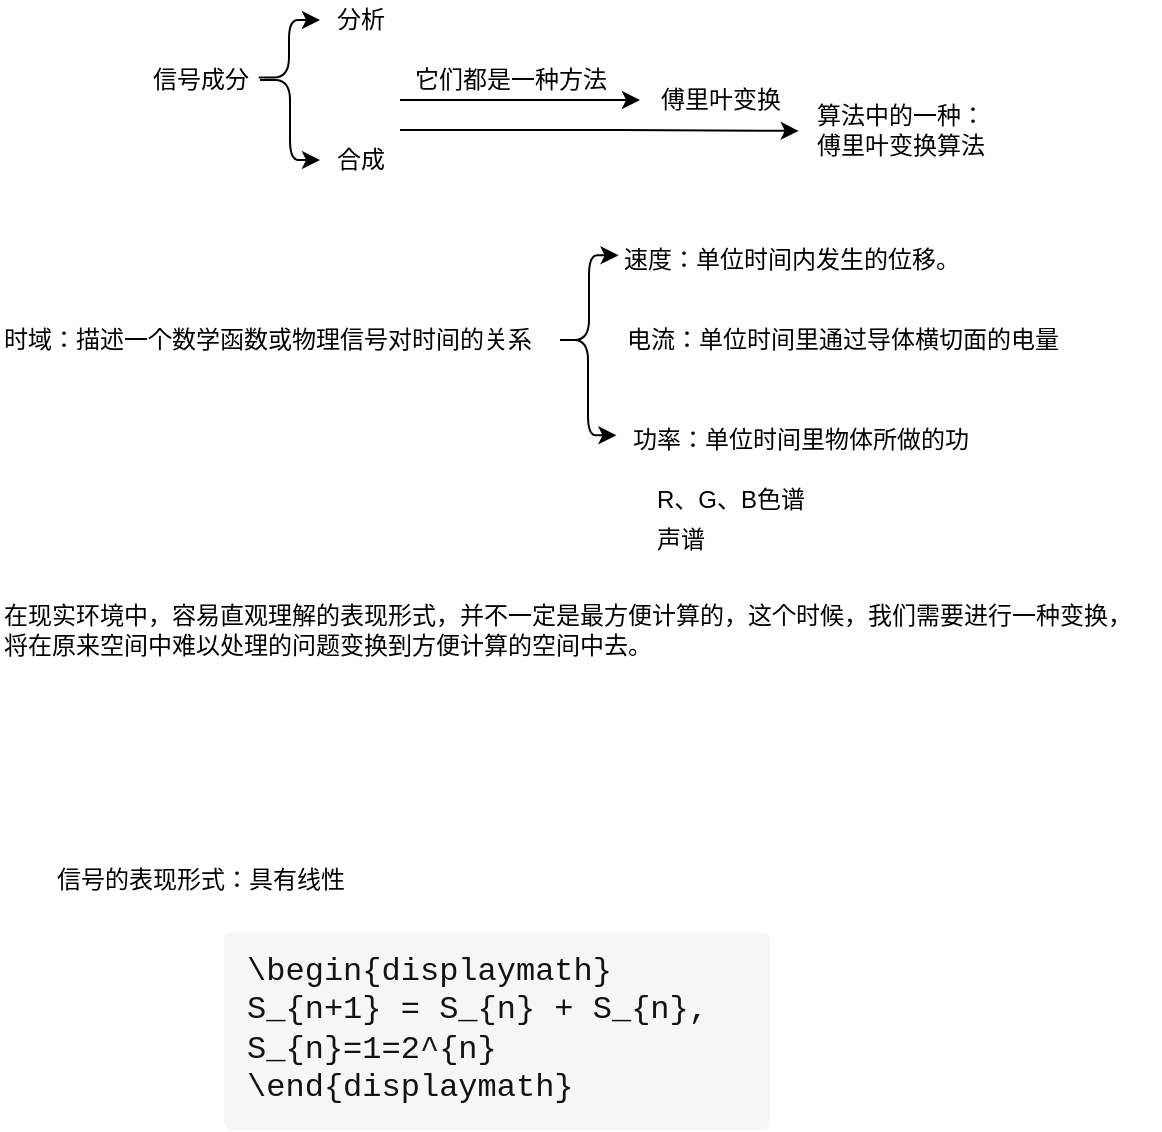 <mxfile version="14.6.13" type="github">
  <diagram id="Oi3tkk-SmlR6K_OgVrXT" name="Page-1">
    <mxGraphModel dx="1752" dy="853" grid="1" gridSize="10" guides="1" tooltips="1" connect="1" arrows="1" fold="1" page="1" pageScale="1" pageWidth="827" pageHeight="1169" math="1" shadow="0">
      <root>
        <mxCell id="0" />
        <mxCell id="1" parent="0" />
        <mxCell id="J55Aro6kdoUVj8-WrOP0-2" value="信号成分" style="text;html=1;align=center;verticalAlign=middle;resizable=0;points=[];autosize=1;strokeColor=none;" vertex="1" parent="1">
          <mxGeometry x="110" y="100" width="60" height="20" as="geometry" />
        </mxCell>
        <mxCell id="J55Aro6kdoUVj8-WrOP0-3" value="" style="edgeStyle=elbowEdgeStyle;elbow=horizontal;endArrow=classic;html=1;exitX=0.989;exitY=0.439;exitDx=0;exitDy=0;exitPerimeter=0;" edge="1" parent="1" source="J55Aro6kdoUVj8-WrOP0-2" target="J55Aro6kdoUVj8-WrOP0-4">
          <mxGeometry width="50" height="50" relative="1" as="geometry">
            <mxPoint x="80" y="20" as="sourcePoint" />
            <mxPoint x="130" y="-30" as="targetPoint" />
          </mxGeometry>
        </mxCell>
        <mxCell id="J55Aro6kdoUVj8-WrOP0-4" value="分析" style="text;html=1;align=center;verticalAlign=middle;resizable=0;points=[];autosize=1;strokeColor=none;" vertex="1" parent="1">
          <mxGeometry x="200" y="70" width="40" height="20" as="geometry" />
        </mxCell>
        <mxCell id="J55Aro6kdoUVj8-WrOP0-5" value="合成" style="text;html=1;align=center;verticalAlign=middle;resizable=0;points=[];autosize=1;strokeColor=none;" vertex="1" parent="1">
          <mxGeometry x="200" y="140" width="40" height="20" as="geometry" />
        </mxCell>
        <mxCell id="J55Aro6kdoUVj8-WrOP0-6" value="" style="edgeStyle=elbowEdgeStyle;elbow=horizontal;endArrow=classic;html=1;" edge="1" parent="1" source="J55Aro6kdoUVj8-WrOP0-2" target="J55Aro6kdoUVj8-WrOP0-5">
          <mxGeometry width="50" height="50" relative="1" as="geometry">
            <mxPoint x="189.34" y="118.78" as="sourcePoint" />
            <mxPoint x="210" y="90" as="targetPoint" />
          </mxGeometry>
        </mxCell>
        <mxCell id="J55Aro6kdoUVj8-WrOP0-7" value="" style="edgeStyle=elbowEdgeStyle;elbow=horizontal;endArrow=classic;html=1;" edge="1" parent="1">
          <mxGeometry width="50" height="50" relative="1" as="geometry">
            <mxPoint x="240" y="120" as="sourcePoint" />
            <mxPoint x="360" y="120" as="targetPoint" />
          </mxGeometry>
        </mxCell>
        <mxCell id="J55Aro6kdoUVj8-WrOP0-8" value="它们都是一种方法" style="text;html=1;align=center;verticalAlign=middle;resizable=0;points=[];autosize=1;strokeColor=none;" vertex="1" parent="1">
          <mxGeometry x="240" y="100" width="110" height="20" as="geometry" />
        </mxCell>
        <mxCell id="J55Aro6kdoUVj8-WrOP0-9" value="傅里叶变换" style="text;html=1;align=center;verticalAlign=middle;resizable=0;points=[];autosize=1;strokeColor=none;" vertex="1" parent="1">
          <mxGeometry x="360" y="110" width="80" height="20" as="geometry" />
        </mxCell>
        <mxCell id="J55Aro6kdoUVj8-WrOP0-10" value="" style="edgeStyle=elbowEdgeStyle;elbow=horizontal;endArrow=classic;html=1;entryX=0.992;entryY=1.272;entryDx=0;entryDy=0;entryPerimeter=0;" edge="1" parent="1" target="J55Aro6kdoUVj8-WrOP0-9">
          <mxGeometry width="50" height="50" relative="1" as="geometry">
            <mxPoint x="240" y="135" as="sourcePoint" />
            <mxPoint x="220" y="180" as="targetPoint" />
          </mxGeometry>
        </mxCell>
        <mxCell id="J55Aro6kdoUVj8-WrOP0-11" value="算法中的一种：&lt;br&gt;傅里叶变换算法" style="text;html=1;align=center;verticalAlign=middle;resizable=0;points=[];autosize=1;strokeColor=none;" vertex="1" parent="1">
          <mxGeometry x="440" y="120" width="100" height="30" as="geometry" />
        </mxCell>
        <mxCell id="J55Aro6kdoUVj8-WrOP0-12" value="信号的表现形式：具有线性" style="text;html=1;align=center;verticalAlign=middle;resizable=0;points=[];autosize=1;strokeColor=none;" vertex="1" parent="1">
          <mxGeometry x="60" y="500" width="160" height="20" as="geometry" />
        </mxCell>
        <mxCell id="J55Aro6kdoUVj8-WrOP0-13" value="时域：描述一个数学函数或物理信号对时间的关系" style="text;html=1;align=left;verticalAlign=middle;resizable=0;points=[];autosize=1;strokeColor=none;" vertex="1" parent="1">
          <mxGeometry x="40" y="230" width="280" height="20" as="geometry" />
        </mxCell>
        <mxCell id="J55Aro6kdoUVj8-WrOP0-14" value="速度：单位时间内发生的位移。" style="text;html=1;align=left;verticalAlign=middle;resizable=0;points=[];autosize=1;strokeColor=none;" vertex="1" parent="1">
          <mxGeometry x="350" y="190" width="180" height="20" as="geometry" />
        </mxCell>
        <mxCell id="J55Aro6kdoUVj8-WrOP0-15" value="电流：单位时间里通过导体横切面的电量" style="text;html=1;align=center;verticalAlign=middle;resizable=0;points=[];autosize=1;strokeColor=none;" vertex="1" parent="1">
          <mxGeometry x="346" y="230" width="230" height="20" as="geometry" />
        </mxCell>
        <mxCell id="J55Aro6kdoUVj8-WrOP0-16" value="功率：单位时间里物体所做的功" style="text;html=1;align=center;verticalAlign=middle;resizable=0;points=[];autosize=1;strokeColor=none;" vertex="1" parent="1">
          <mxGeometry x="350" y="280" width="180" height="20" as="geometry" />
        </mxCell>
        <mxCell id="J55Aro6kdoUVj8-WrOP0-17" value="" style="edgeStyle=elbowEdgeStyle;elbow=horizontal;endArrow=classic;html=1;entryX=-0.004;entryY=0.384;entryDx=0;entryDy=0;entryPerimeter=0;" edge="1" parent="1" source="J55Aro6kdoUVj8-WrOP0-13" target="J55Aro6kdoUVj8-WrOP0-14">
          <mxGeometry width="50" height="50" relative="1" as="geometry">
            <mxPoint x="180" y="120" as="sourcePoint" />
            <mxPoint x="210" y="160" as="targetPoint" />
          </mxGeometry>
        </mxCell>
        <mxCell id="J55Aro6kdoUVj8-WrOP0-18" value="" style="edgeStyle=elbowEdgeStyle;elbow=horizontal;endArrow=classic;html=1;entryX=-0.01;entryY=0.384;entryDx=0;entryDy=0;entryPerimeter=0;" edge="1" parent="1" source="J55Aro6kdoUVj8-WrOP0-13" target="J55Aro6kdoUVj8-WrOP0-16">
          <mxGeometry width="50" height="50" relative="1" as="geometry">
            <mxPoint x="330" y="250" as="sourcePoint" />
            <mxPoint x="360.54" y="213.22" as="targetPoint" />
          </mxGeometry>
        </mxCell>
        <mxCell id="J55Aro6kdoUVj8-WrOP0-19" value="在现实环境中，容易直观理解的表现形式，并不一定是最方便计算的，这个时候，我们需要进行一种变换，&lt;br&gt;将在原来空间中难以处理的问题变换到方便计算的空间中去。" style="text;html=1;align=left;verticalAlign=middle;resizable=0;points=[];autosize=1;strokeColor=none;" vertex="1" parent="1">
          <mxGeometry x="40" y="370" width="580" height="30" as="geometry" />
        </mxCell>
        <mxCell id="J55Aro6kdoUVj8-WrOP0-20" value="R、G、B色谱" style="text;html=1;align=center;verticalAlign=middle;resizable=0;points=[];autosize=1;strokeColor=none;" vertex="1" parent="1">
          <mxGeometry x="360" y="310" width="90" height="20" as="geometry" />
        </mxCell>
        <mxCell id="J55Aro6kdoUVj8-WrOP0-21" value="声谱" style="text;html=1;align=center;verticalAlign=middle;resizable=0;points=[];autosize=1;strokeColor=none;" vertex="1" parent="1">
          <mxGeometry x="360" y="330" width="40" height="20" as="geometry" />
        </mxCell>
        <mxCell id="J55Aro6kdoUVj8-WrOP0-22" value="&lt;pre style=&quot;margin-top: 0px ; margin-bottom: 0px ; padding: 0.889em ; font-size: medium ; word-break: normal ; overflow-wrap: normal ; overflow: auto ; background: rgb(246 , 246 , 246) ; border-radius: 4px ; color: rgb(18 , 18 , 18)&quot;&gt;&lt;code class=&quot;language-text&quot; style=&quot;margin: 0px ; padding: 0px ; border-radius: 0px ; font-family: &amp;#34;menlo&amp;#34; , &amp;#34;monaco&amp;#34; , &amp;#34;consolas&amp;#34; , &amp;#34;andale mono&amp;#34; , &amp;#34;lucida console&amp;#34; , &amp;#34;courier new&amp;#34; , monospace ; font-size: inherit ; background-color: inherit&quot;&gt;\begin{displaymath} &lt;br&gt;S_{n+1} = S_{n} + S_{n},  &lt;br&gt;S_{n}=1=2^{n} &lt;br&gt;\end{displaymath}&lt;/code&gt;&lt;/pre&gt;" style="text;html=1;align=left;verticalAlign=middle;resizable=0;points=[];autosize=1;strokeColor=none;" vertex="1" parent="1">
          <mxGeometry x="150" y="550" width="200" height="70" as="geometry" />
        </mxCell>
      </root>
    </mxGraphModel>
  </diagram>
</mxfile>
